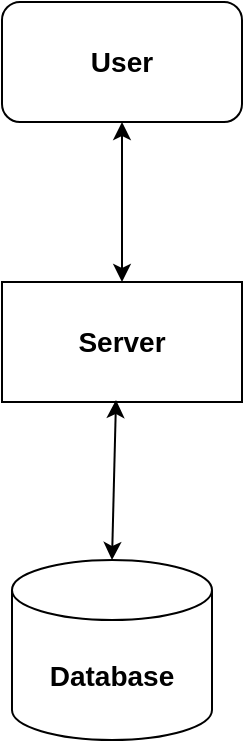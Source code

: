 <mxfile version="20.8.5" type="device"><diagram id="w3rOlmcVzZEFOYKZ-lPO" name="Page-1"><mxGraphModel dx="1050" dy="491" grid="1" gridSize="10" guides="1" tooltips="1" connect="1" arrows="1" fold="1" page="1" pageScale="1" pageWidth="850" pageHeight="1100" math="0" shadow="0"><root><mxCell id="0"/><mxCell id="1" parent="0"/><mxCell id="0EU27TEPyOVJRPZQdSta-2" value="&lt;font style=&quot;font-size: 14px;&quot;&gt;&lt;b&gt;User&lt;/b&gt;&lt;/font&gt;" style="rounded=1;whiteSpace=wrap;html=1;" vertex="1" parent="1"><mxGeometry x="230" y="150" width="120" height="60" as="geometry"/></mxCell><mxCell id="0EU27TEPyOVJRPZQdSta-3" value="&lt;font style=&quot;font-size: 14px;&quot;&gt;&lt;b&gt;Server&lt;/b&gt;&lt;/font&gt;" style="rounded=0;whiteSpace=wrap;html=1;" vertex="1" parent="1"><mxGeometry x="230" y="290" width="120" height="60" as="geometry"/></mxCell><mxCell id="0EU27TEPyOVJRPZQdSta-10" value="" style="endArrow=classic;startArrow=classic;html=1;rounded=0;fontSize=14;exitX=0.5;exitY=0;exitDx=0;exitDy=0;exitPerimeter=0;" edge="1" parent="1" source="0EU27TEPyOVJRPZQdSta-11"><mxGeometry width="50" height="50" relative="1" as="geometry"><mxPoint x="286.64" y="409.63" as="sourcePoint"/><mxPoint x="287" y="349" as="targetPoint"/></mxGeometry></mxCell><mxCell id="0EU27TEPyOVJRPZQdSta-11" value="&lt;b style=&quot;font-size: 14px;&quot;&gt;Database&lt;/b&gt;" style="shape=cylinder3;whiteSpace=wrap;html=1;boundedLbl=1;backgroundOutline=1;size=15;" vertex="1" parent="1"><mxGeometry x="235" y="429" width="100" height="90" as="geometry"/></mxCell><mxCell id="0EU27TEPyOVJRPZQdSta-12" value="" style="endArrow=classic;startArrow=classic;html=1;rounded=0;entryX=0.5;entryY=1;entryDx=0;entryDy=0;" edge="1" parent="1" source="0EU27TEPyOVJRPZQdSta-3" target="0EU27TEPyOVJRPZQdSta-2"><mxGeometry width="50" height="50" relative="1" as="geometry"><mxPoint x="400" y="310" as="sourcePoint"/><mxPoint x="450" y="260" as="targetPoint"/><Array as="points"><mxPoint x="290" y="220"/></Array></mxGeometry></mxCell></root></mxGraphModel></diagram></mxfile>